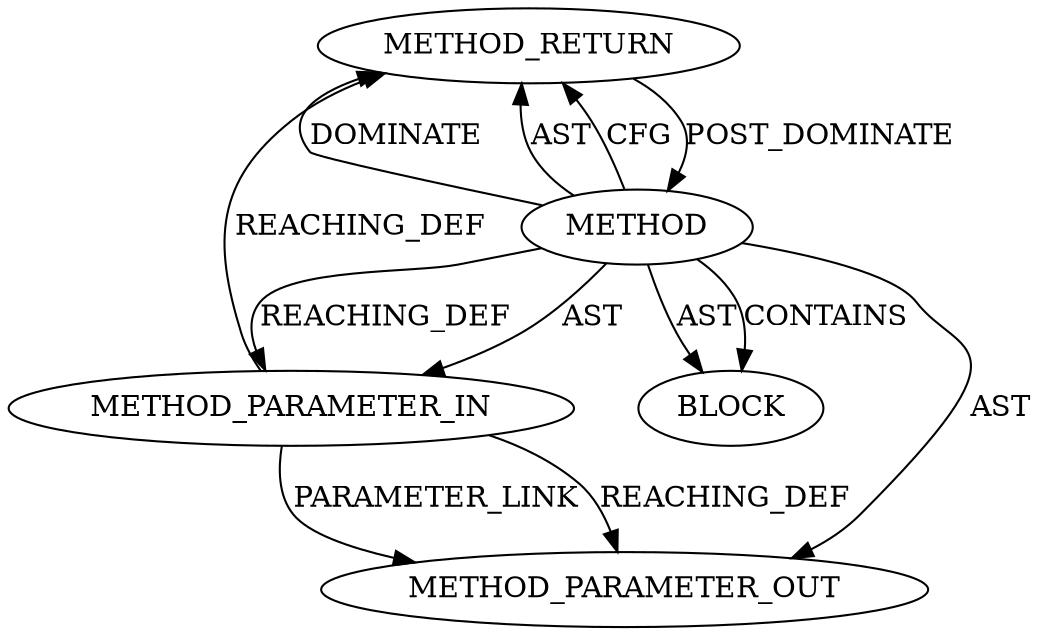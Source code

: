 digraph {
  2353 [label=METHOD_RETURN ORDER=2 CODE="RET" TYPE_FULL_NAME="ANY" EVALUATION_STRATEGY="BY_VALUE"]
  2861 [label=METHOD_PARAMETER_OUT ORDER=1 CODE="p1" IS_VARIADIC=false TYPE_FULL_NAME="ANY" EVALUATION_STRATEGY="BY_VALUE" INDEX=1 NAME="p1"]
  2350 [label=METHOD AST_PARENT_TYPE="NAMESPACE_BLOCK" AST_PARENT_FULL_NAME="<global>" ORDER=0 CODE="<empty>" FULL_NAME="msg_size" IS_EXTERNAL=true FILENAME="<empty>" SIGNATURE="" NAME="msg_size"]
  2351 [label=METHOD_PARAMETER_IN ORDER=1 CODE="p1" IS_VARIADIC=false TYPE_FULL_NAME="ANY" EVALUATION_STRATEGY="BY_VALUE" INDEX=1 NAME="p1"]
  2352 [label=BLOCK ORDER=1 ARGUMENT_INDEX=1 CODE="<empty>" TYPE_FULL_NAME="ANY"]
  2350 -> 2352 [label=AST ]
  2351 -> 2861 [label=PARAMETER_LINK ]
  2350 -> 2353 [label=DOMINATE ]
  2350 -> 2861 [label=AST ]
  2350 -> 2353 [label=AST ]
  2350 -> 2351 [label=AST ]
  2350 -> 2352 [label=CONTAINS ]
  2350 -> 2353 [label=CFG ]
  2351 -> 2353 [label=REACHING_DEF VARIABLE="p1"]
  2350 -> 2351 [label=REACHING_DEF VARIABLE=""]
  2351 -> 2861 [label=REACHING_DEF VARIABLE="p1"]
  2353 -> 2350 [label=POST_DOMINATE ]
}
